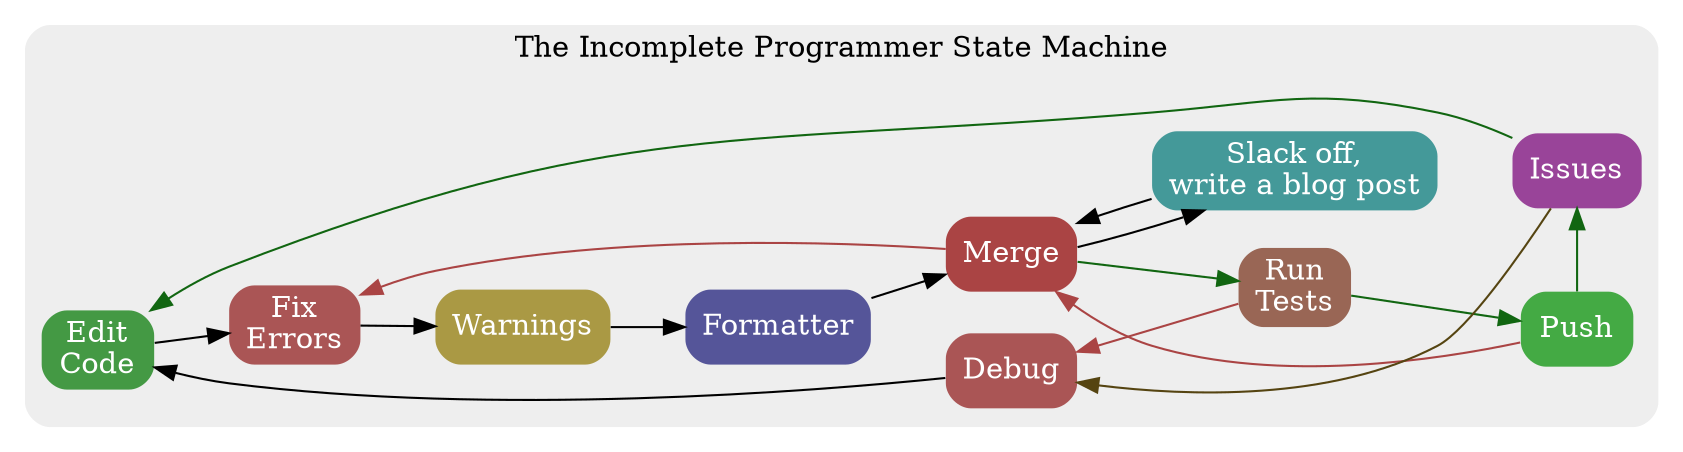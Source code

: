 digraph {
    bgcolor=invis
    rankdir=LR
    graph [color=invis style=rounded]
    node [shape=rect style="rounded,filled" fontcolor="white" color=invis]
    subgraph cluster_all
    {
        label="The Incomplete Programmer State Machine"
        bgcolor="#eeeeee"

        edit [fillcolor="#449944", label="Edit\nCode"]
        err [fillcolor="#aa5555", label="Fix\nErrors"]
        warn [fillcolor="#aa9944", label="Warnings"]
        fmt [fillcolor="#555599", label="Formatter"]
        test [fillcolor="#996655", label="Run\nTests"]
        debug [fillcolor="#aa5555", label="Debug"]
        merge [fillcolor="#aa4444", label="Merge"]
        push [fillcolor="#44aa44", label="Push"]
        issues [fillcolor="#994499", label="Issues"]
        slack [fillcolor="#449999", label="Slack off,\nwrite a blog post"]

        edge [color=black]
        edit -> err -> warn -> fmt -> merge
        debug -> edit
        merge -> slack -> merge
        edge [color=invis]
        fmt -> debug
        slack -> issues
        edge [color="#116611"]
        merge -> test
        test -> push
        push -> issues -> edit [constraint=false]
        edge [color="#aa4444"]
        test -> debug [constraint=false]
        push -> merge
        merge -> err
        issues -> debug [color="#554411", constraint=false]
    }
}
